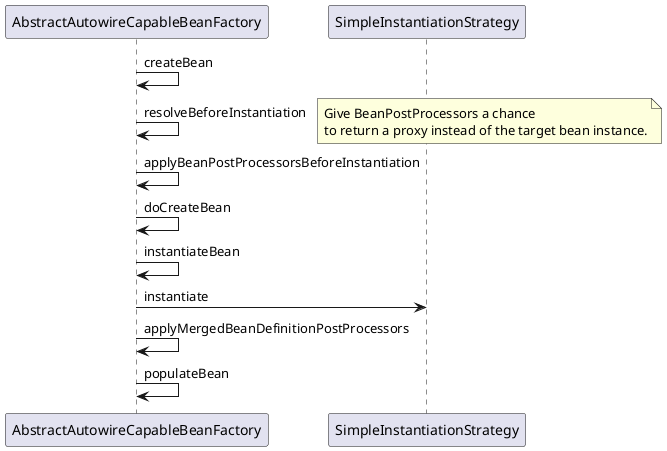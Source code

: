 @startuml

AbstractAutowireCapableBeanFactory -> AbstractAutowireCapableBeanFactory: createBean

AbstractAutowireCapableBeanFactory -> AbstractAutowireCapableBeanFactory: resolveBeforeInstantiation
note right
Give BeanPostProcessors a chance
to return a proxy instead of the target bean instance.
end note

AbstractAutowireCapableBeanFactory -> AbstractAutowireCapableBeanFactory: applyBeanPostProcessorsBeforeInstantiation

AbstractAutowireCapableBeanFactory -> AbstractAutowireCapableBeanFactory: doCreateBean

AbstractAutowireCapableBeanFactory -> AbstractAutowireCapableBeanFactory: instantiateBean

AbstractAutowireCapableBeanFactory -> SimpleInstantiationStrategy: instantiate

AbstractAutowireCapableBeanFactory -> AbstractAutowireCapableBeanFactory: applyMergedBeanDefinitionPostProcessors

AbstractAutowireCapableBeanFactory -> AbstractAutowireCapableBeanFactory: populateBean


@enduml